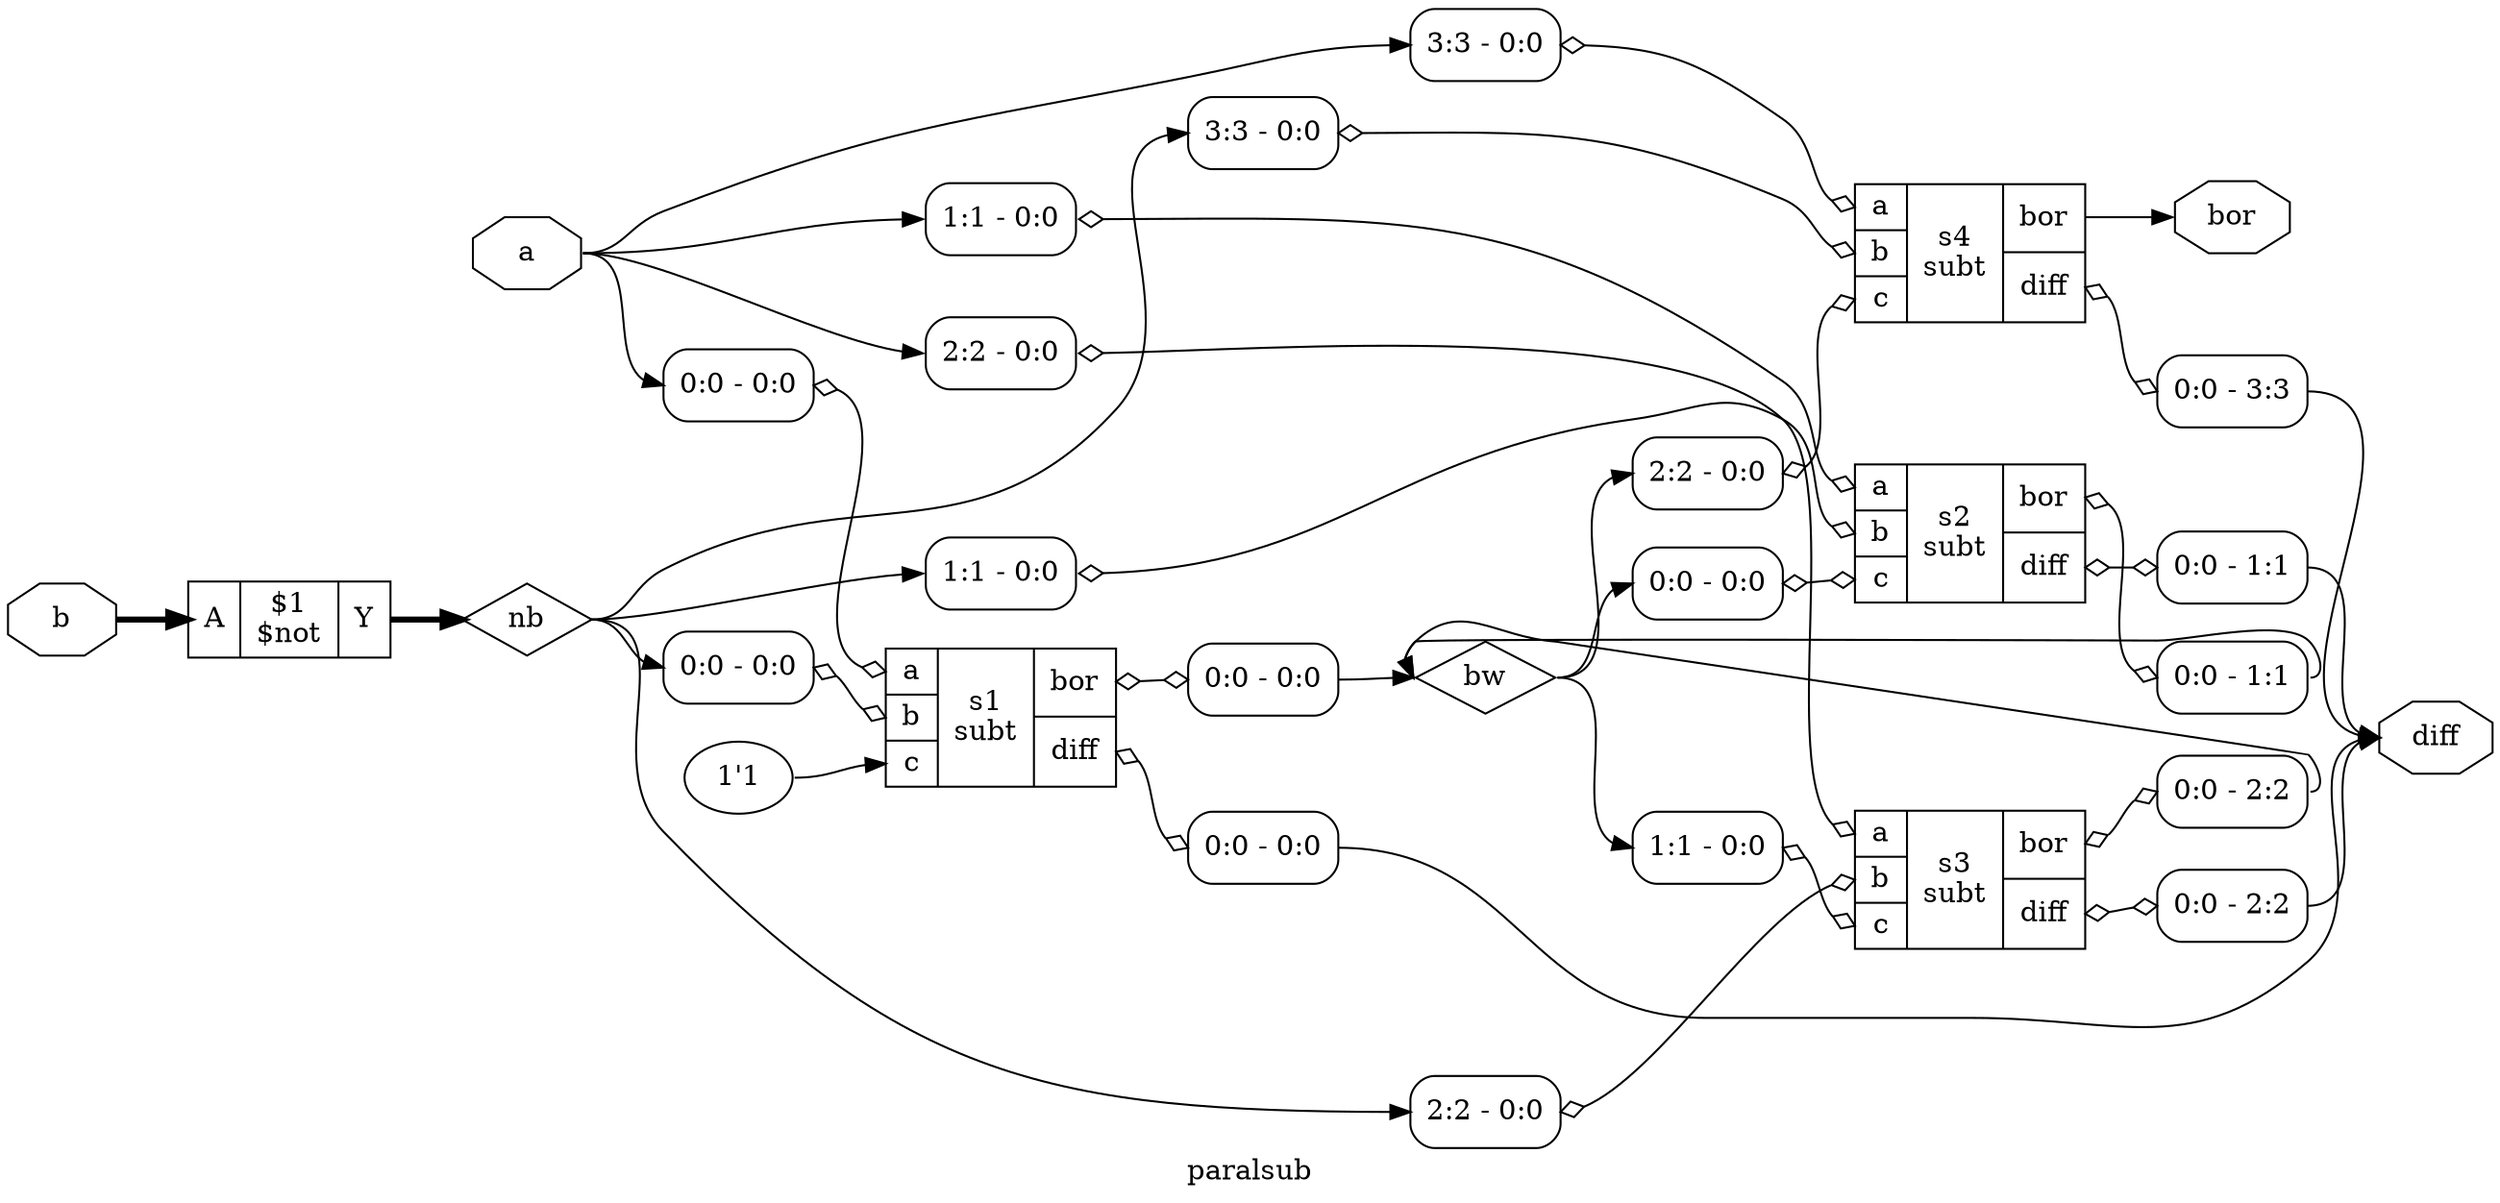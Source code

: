 digraph "paralsub" {
label="paralsub";
rankdir="LR";
remincross=true;
n1 [ shape=octagon, label="a", color="black", fontcolor="black"];
n2 [ shape=octagon, label="b", color="black", fontcolor="black"];
n3 [ shape=octagon, label="bor", color="black", fontcolor="black"];
n4 [ shape=diamond, label="bw", color="black", fontcolor="black"];
n5 [ shape=octagon, label="diff", color="black", fontcolor="black"];
n6 [ shape=diamond, label="nb", color="black", fontcolor="black"];
c9 [ shape=record, label="{{<p7> A}|$1\n$not|{<p8> Y}}",  ];
v3 [ label="1'1" ];
c11 [ shape=record, label="{{<p1> a|<p2> b|<p10> c}|s1\nsubt|{<p3> bor|<p5> diff}}",  ];
x0 [ shape=record, style=rounded, label="<s0> 0:0 - 0:0 ", color="black", fontcolor="black" ];
x0:e -> c11:p1:w [arrowhead=odiamond, arrowtail=odiamond, dir=both, color="black", fontcolor="black", label=""];
x1 [ shape=record, style=rounded, label="<s0> 0:0 - 0:0 ", color="black", fontcolor="black" ];
x1:e -> c11:p2:w [arrowhead=odiamond, arrowtail=odiamond, dir=both, color="black", fontcolor="black", label=""];
x2 [ shape=record, style=rounded, label="<s0> 0:0 - 0:0 ", color="black", fontcolor="black" ];
c11:p3:e -> x2:w [arrowhead=odiamond, arrowtail=odiamond, dir=both, color="black", fontcolor="black", label=""];
x4 [ shape=record, style=rounded, label="<s0> 0:0 - 0:0 ", color="black", fontcolor="black" ];
c11:p5:e -> x4:w [arrowhead=odiamond, arrowtail=odiamond, dir=both, color="black", fontcolor="black", label=""];
c12 [ shape=record, label="{{<p1> a|<p2> b|<p10> c}|s2\nsubt|{<p3> bor|<p5> diff}}",  ];
x5 [ shape=record, style=rounded, label="<s0> 1:1 - 0:0 ", color="black", fontcolor="black" ];
x5:e -> c12:p1:w [arrowhead=odiamond, arrowtail=odiamond, dir=both, color="black", fontcolor="black", label=""];
x6 [ shape=record, style=rounded, label="<s0> 1:1 - 0:0 ", color="black", fontcolor="black" ];
x6:e -> c12:p2:w [arrowhead=odiamond, arrowtail=odiamond, dir=both, color="black", fontcolor="black", label=""];
x7 [ shape=record, style=rounded, label="<s0> 0:0 - 1:1 ", color="black", fontcolor="black" ];
c12:p3:e -> x7:w [arrowhead=odiamond, arrowtail=odiamond, dir=both, color="black", fontcolor="black", label=""];
x8 [ shape=record, style=rounded, label="<s0> 0:0 - 0:0 ", color="black", fontcolor="black" ];
x8:e -> c12:p10:w [arrowhead=odiamond, arrowtail=odiamond, dir=both, color="black", fontcolor="black", label=""];
x9 [ shape=record, style=rounded, label="<s0> 0:0 - 1:1 ", color="black", fontcolor="black" ];
c12:p5:e -> x9:w [arrowhead=odiamond, arrowtail=odiamond, dir=both, color="black", fontcolor="black", label=""];
c13 [ shape=record, label="{{<p1> a|<p2> b|<p10> c}|s3\nsubt|{<p3> bor|<p5> diff}}",  ];
x10 [ shape=record, style=rounded, label="<s0> 2:2 - 0:0 ", color="black", fontcolor="black" ];
x10:e -> c13:p1:w [arrowhead=odiamond, arrowtail=odiamond, dir=both, color="black", fontcolor="black", label=""];
x11 [ shape=record, style=rounded, label="<s0> 2:2 - 0:0 ", color="black", fontcolor="black" ];
x11:e -> c13:p2:w [arrowhead=odiamond, arrowtail=odiamond, dir=both, color="black", fontcolor="black", label=""];
x12 [ shape=record, style=rounded, label="<s0> 0:0 - 2:2 ", color="black", fontcolor="black" ];
c13:p3:e -> x12:w [arrowhead=odiamond, arrowtail=odiamond, dir=both, color="black", fontcolor="black", label=""];
x13 [ shape=record, style=rounded, label="<s0> 1:1 - 0:0 ", color="black", fontcolor="black" ];
x13:e -> c13:p10:w [arrowhead=odiamond, arrowtail=odiamond, dir=both, color="black", fontcolor="black", label=""];
x14 [ shape=record, style=rounded, label="<s0> 0:0 - 2:2 ", color="black", fontcolor="black" ];
c13:p5:e -> x14:w [arrowhead=odiamond, arrowtail=odiamond, dir=both, color="black", fontcolor="black", label=""];
c14 [ shape=record, label="{{<p1> a|<p2> b|<p10> c}|s4\nsubt|{<p3> bor|<p5> diff}}",  ];
x15 [ shape=record, style=rounded, label="<s0> 3:3 - 0:0 ", color="black", fontcolor="black" ];
x15:e -> c14:p1:w [arrowhead=odiamond, arrowtail=odiamond, dir=both, color="black", fontcolor="black", label=""];
x16 [ shape=record, style=rounded, label="<s0> 3:3 - 0:0 ", color="black", fontcolor="black" ];
x16:e -> c14:p2:w [arrowhead=odiamond, arrowtail=odiamond, dir=both, color="black", fontcolor="black", label=""];
x17 [ shape=record, style=rounded, label="<s0> 2:2 - 0:0 ", color="black", fontcolor="black" ];
x17:e -> c14:p10:w [arrowhead=odiamond, arrowtail=odiamond, dir=both, color="black", fontcolor="black", label=""];
x18 [ shape=record, style=rounded, label="<s0> 0:0 - 3:3 ", color="black", fontcolor="black" ];
c14:p5:e -> x18:w [arrowhead=odiamond, arrowtail=odiamond, dir=both, color="black", fontcolor="black", label=""];
n1:e -> x0:s0:w [color="black", fontcolor="black", label=""];
n1:e -> x10:s0:w [color="black", fontcolor="black", label=""];
n1:e -> x15:s0:w [color="black", fontcolor="black", label=""];
n1:e -> x5:s0:w [color="black", fontcolor="black", label=""];
n2:e -> c9:p7:w [color="black", fontcolor="black", style="setlinewidth(3)", label=""];
c14:p3:e -> n3:w [color="black", fontcolor="black", label=""];
x12:s0:e -> n4:w [color="black", fontcolor="black", label=""];
x2:s0:e -> n4:w [color="black", fontcolor="black", label=""];
x7:s0:e -> n4:w [color="black", fontcolor="black", label=""];
n4:e -> x13:s0:w [color="black", fontcolor="black", label=""];
n4:e -> x17:s0:w [color="black", fontcolor="black", label=""];
n4:e -> x8:s0:w [color="black", fontcolor="black", label=""];
x14:s0:e -> n5:w [color="black", fontcolor="black", label=""];
x18:s0:e -> n5:w [color="black", fontcolor="black", label=""];
x4:s0:e -> n5:w [color="black", fontcolor="black", label=""];
x9:s0:e -> n5:w [color="black", fontcolor="black", label=""];
c9:p8:e -> n6:w [color="black", fontcolor="black", style="setlinewidth(3)", label=""];
n6:e -> x11:s0:w [color="black", fontcolor="black", label=""];
n6:e -> x16:s0:w [color="black", fontcolor="black", label=""];
n6:e -> x1:s0:w [color="black", fontcolor="black", label=""];
n6:e -> x6:s0:w [color="black", fontcolor="black", label=""];
v3:e -> c11:p10:w [color="black", fontcolor="black", label=""];
}
